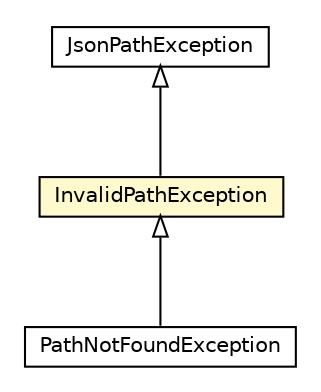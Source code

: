 #!/usr/local/bin/dot
#
# Class diagram 
# Generated by UMLGraph version R5_6-24-gf6e263 (http://www.umlgraph.org/)
#

digraph G {
	edge [fontname="Helvetica",fontsize=10,labelfontname="Helvetica",labelfontsize=10];
	node [fontname="Helvetica",fontsize=10,shape=plaintext];
	nodesep=0.25;
	ranksep=0.5;
	// net.trajano.doxdb.jsonpath.JsonPathException
	c2213 [label=<<table title="net.trajano.doxdb.jsonpath.JsonPathException" border="0" cellborder="1" cellspacing="0" cellpadding="2" port="p" href="./JsonPathException.html">
		<tr><td><table border="0" cellspacing="0" cellpadding="1">
<tr><td align="center" balign="center"> JsonPathException </td></tr>
		</table></td></tr>
		</table>>, URL="./JsonPathException.html", fontname="Helvetica", fontcolor="black", fontsize=10.0];
	// net.trajano.doxdb.jsonpath.InvalidPathException
	c2230 [label=<<table title="net.trajano.doxdb.jsonpath.InvalidPathException" border="0" cellborder="1" cellspacing="0" cellpadding="2" port="p" bgcolor="lemonChiffon" href="./InvalidPathException.html">
		<tr><td><table border="0" cellspacing="0" cellpadding="1">
<tr><td align="center" balign="center"> InvalidPathException </td></tr>
		</table></td></tr>
		</table>>, URL="./InvalidPathException.html", fontname="Helvetica", fontcolor="black", fontsize=10.0];
	// net.trajano.doxdb.jsonpath.PathNotFoundException
	c2240 [label=<<table title="net.trajano.doxdb.jsonpath.PathNotFoundException" border="0" cellborder="1" cellspacing="0" cellpadding="2" port="p" href="./PathNotFoundException.html">
		<tr><td><table border="0" cellspacing="0" cellpadding="1">
<tr><td align="center" balign="center"> PathNotFoundException </td></tr>
		</table></td></tr>
		</table>>, URL="./PathNotFoundException.html", fontname="Helvetica", fontcolor="black", fontsize=10.0];
	//net.trajano.doxdb.jsonpath.InvalidPathException extends net.trajano.doxdb.jsonpath.JsonPathException
	c2213:p -> c2230:p [dir=back,arrowtail=empty];
	//net.trajano.doxdb.jsonpath.PathNotFoundException extends net.trajano.doxdb.jsonpath.InvalidPathException
	c2230:p -> c2240:p [dir=back,arrowtail=empty];
}


